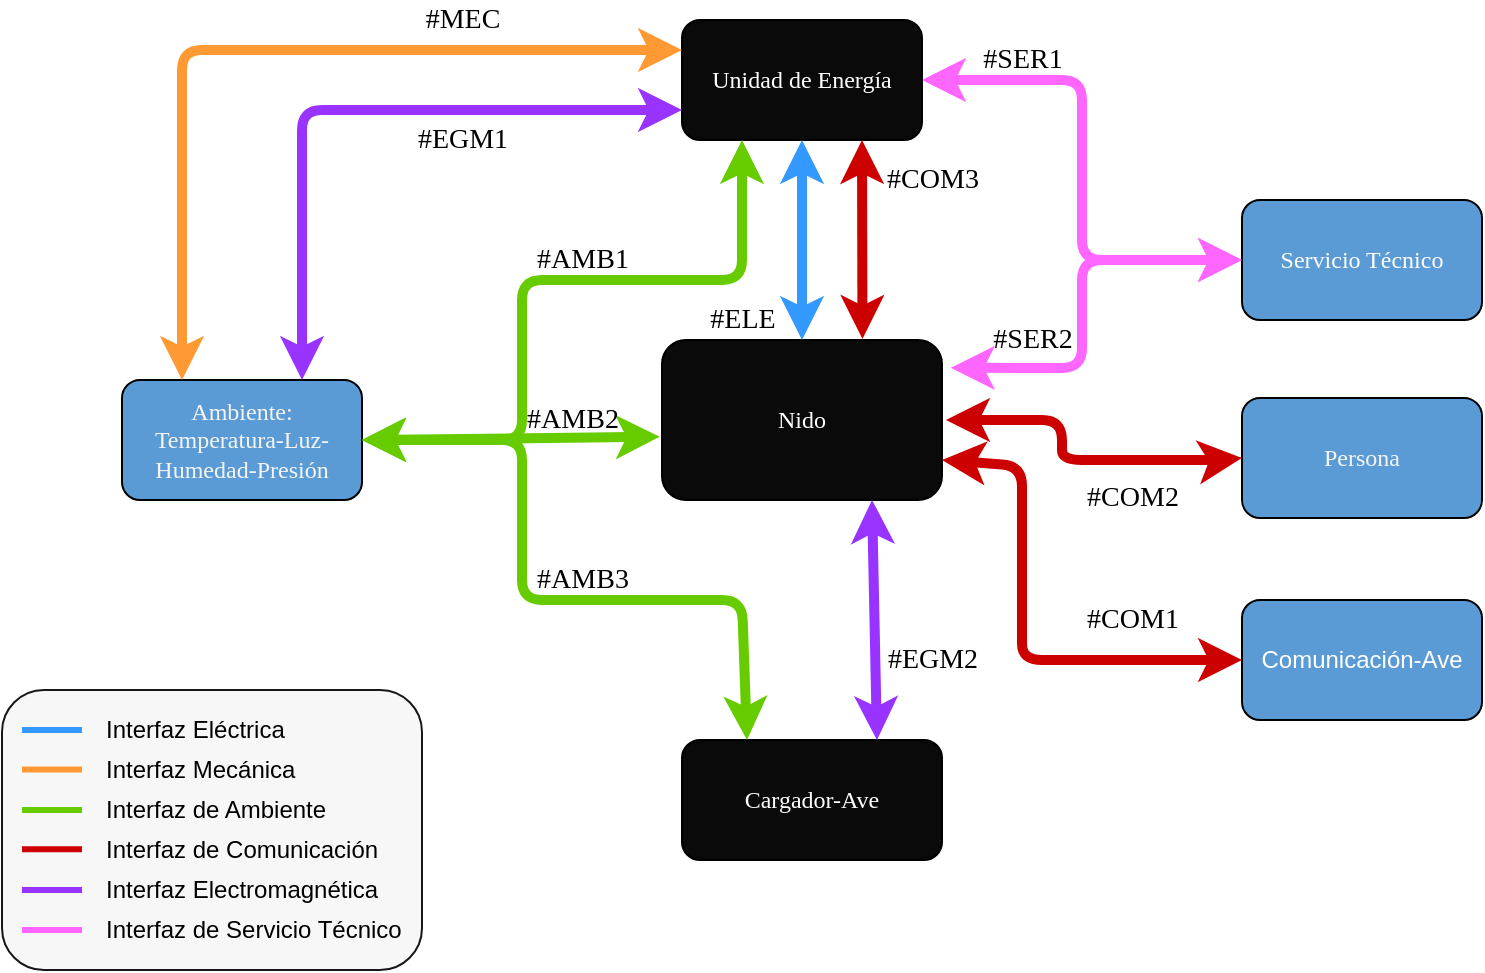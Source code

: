 <mxfile version="14.6.6" type="device"><diagram id="prtHgNgQTEPvFCAcTncT" name="Page-1"><mxGraphModel dx="1807" dy="554" grid="1" gridSize="10" guides="1" tooltips="1" connect="1" arrows="1" fold="1" page="1" pageScale="1" pageWidth="827" pageHeight="1169" math="0" shadow="0"><root><mxCell id="0"/><mxCell id="1" parent="0"/><mxCell id="FoZWJafzDrA2iEJfoOMl-11" value="" style="rounded=1;whiteSpace=wrap;html=1;fillColor=#F7F7F7;gradientColor=none;strokeColor=#171717;" parent="1" vertex="1"><mxGeometry x="-20" y="445" width="210" height="140" as="geometry"/></mxCell><mxCell id="g2b8cTnSpFu6AyGjp7k1-1" value="&lt;font color=&quot;#ffffff&quot; face=&quot;Calibri&quot;&gt;Nido&lt;/font&gt;" style="rounded=1;whiteSpace=wrap;html=1;fillColor=#0A0A0A;" parent="1" vertex="1"><mxGeometry x="310" y="270" width="140" height="80" as="geometry"/></mxCell><mxCell id="g2b8cTnSpFu6AyGjp7k1-2" value="&lt;div&gt;&lt;font color=&quot;#F5F5F5&quot; face=&quot;Calibri&quot;&gt;Ambiente:&lt;/font&gt;&lt;/div&gt;&lt;div&gt;&lt;font color=&quot;#F5F5F5&quot;&gt;&lt;font face=&quot;Calibri&quot;&gt;Temperatura-Luz-Humedad-Presión&lt;/font&gt;&lt;br&gt;&lt;/font&gt;&lt;/div&gt;" style="rounded=1;whiteSpace=wrap;html=1;fillColor=#5B9BD5;" parent="1" vertex="1"><mxGeometry x="40" y="290" width="120" height="60" as="geometry"/></mxCell><mxCell id="g2b8cTnSpFu6AyGjp7k1-3" value="&lt;font face=&quot;Calibri&quot; color=&quot;#ffffff&quot;&gt;Cargador-Ave&lt;br&gt;&lt;/font&gt;" style="rounded=1;whiteSpace=wrap;html=1;fillColor=#0A0A0A;" parent="1" vertex="1"><mxGeometry x="320" y="470" width="130" height="60" as="geometry"/></mxCell><mxCell id="g2b8cTnSpFu6AyGjp7k1-4" value="&lt;font color=&quot;#FFFFFF&quot; face=&quot;Calibri&quot;&gt;Unidad de Energía&lt;/font&gt;" style="rounded=1;whiteSpace=wrap;html=1;fillColor=#0A0A0A;" parent="1" vertex="1"><mxGeometry x="320" y="110" width="120" height="60" as="geometry"/></mxCell><mxCell id="g2b8cTnSpFu6AyGjp7k1-5" value="&lt;font color=&quot;#FFFFFF&quot;&gt;&lt;font face=&quot;Calibri&quot;&gt;Servicio Técnico&lt;/font&gt;&lt;br&gt;&lt;/font&gt;" style="rounded=1;whiteSpace=wrap;html=1;fillColor=#5B9BD5;" parent="1" vertex="1"><mxGeometry x="600" y="200" width="120" height="60" as="geometry"/></mxCell><mxCell id="g2b8cTnSpFu6AyGjp7k1-6" value="&lt;div&gt;&lt;font color=&quot;#F5F5F5&quot;&gt;&lt;font face=&quot;Calibri&quot;&gt;Persona&lt;/font&gt;&lt;br&gt;&lt;/font&gt;&lt;/div&gt;" style="rounded=1;whiteSpace=wrap;html=1;fillColor=#5B9BD5;" parent="1" vertex="1"><mxGeometry x="600" y="299" width="120" height="60" as="geometry"/></mxCell><mxCell id="g2b8cTnSpFu6AyGjp7k1-7" value="" style="endArrow=classic;startArrow=classic;html=1;entryX=0.5;entryY=1;entryDx=0;entryDy=0;exitX=0.5;exitY=0;exitDx=0;exitDy=0;strokeWidth=5;strokeColor=#3399FF;" parent="1" source="g2b8cTnSpFu6AyGjp7k1-1" target="g2b8cTnSpFu6AyGjp7k1-4" edge="1"><mxGeometry width="50" height="50" relative="1" as="geometry"><mxPoint x="390" y="420" as="sourcePoint"/><mxPoint x="440" y="370" as="targetPoint"/></mxGeometry></mxCell><mxCell id="g2b8cTnSpFu6AyGjp7k1-16" value="Interfaz Electromagnética" style="text;html=1;strokeColor=none;fillColor=none;align=left;verticalAlign=middle;whiteSpace=wrap;rounded=0;" parent="1" vertex="1"><mxGeometry x="30" y="535" width="140" height="20" as="geometry"/></mxCell><mxCell id="g2b8cTnSpFu6AyGjp7k1-21" value="" style="endArrow=classic;startArrow=classic;html=1;strokeWidth=5;exitX=1;exitY=0.5;exitDx=0;exitDy=0;strokeColor=#66CC00;entryX=-0.008;entryY=0.605;entryDx=0;entryDy=0;entryPerimeter=0;" parent="1" source="g2b8cTnSpFu6AyGjp7k1-2" target="g2b8cTnSpFu6AyGjp7k1-1" edge="1"><mxGeometry width="50" height="50" relative="1" as="geometry"><mxPoint x="140" y="350" as="sourcePoint"/><mxPoint x="238.26" y="320.04" as="targetPoint"/></mxGeometry></mxCell><mxCell id="g2b8cTnSpFu6AyGjp7k1-22" value="" style="endArrow=classic;startArrow=classic;html=1;strokeWidth=5;fillColor=#6a00ff;strokeColor=#9933FF;entryX=0;entryY=0.75;entryDx=0;entryDy=0;exitX=0.75;exitY=0;exitDx=0;exitDy=0;" parent="1" source="g2b8cTnSpFu6AyGjp7k1-2" target="g2b8cTnSpFu6AyGjp7k1-4" edge="1"><mxGeometry width="50" height="50" relative="1" as="geometry"><mxPoint x="83" y="270" as="sourcePoint"/><mxPoint x="236.23" y="159.77" as="targetPoint"/><Array as="points"><mxPoint x="130" y="155"/></Array></mxGeometry></mxCell><mxCell id="g2b8cTnSpFu6AyGjp7k1-23" value="" style="endArrow=classic;startArrow=classic;html=1;strokeWidth=5;fillColor=#f0a30a;strokeColor=#FF9933;entryX=0;entryY=0.25;entryDx=0;entryDy=0;exitX=0.25;exitY=0;exitDx=0;exitDy=0;" parent="1" source="g2b8cTnSpFu6AyGjp7k1-2" target="g2b8cTnSpFu6AyGjp7k1-4" edge="1"><mxGeometry width="50" height="50" relative="1" as="geometry"><mxPoint x="43" y="270" as="sourcePoint"/><mxPoint x="240" y="119.82" as="targetPoint"/><Array as="points"><mxPoint x="70" y="125"/></Array></mxGeometry></mxCell><mxCell id="g2b8cTnSpFu6AyGjp7k1-26" value="" style="endArrow=classic;startArrow=classic;html=1;strokeWidth=5;strokeColor=#FF66FF;exitX=0;exitY=0.5;exitDx=0;exitDy=0;" parent="1" source="g2b8cTnSpFu6AyGjp7k1-5" edge="1"><mxGeometry width="50" height="50" relative="1" as="geometry"><mxPoint x="600" y="140" as="sourcePoint"/><mxPoint x="440" y="140" as="targetPoint"/><Array as="points"><mxPoint x="520" y="230"/><mxPoint x="520" y="140"/></Array></mxGeometry></mxCell><mxCell id="g2b8cTnSpFu6AyGjp7k1-32" value="" style="endArrow=classic;startArrow=classic;html=1;strokeWidth=5;entryX=0.5;entryY=1;entryDx=0;entryDy=0;exitX=0.716;exitY=-0.007;exitDx=0;exitDy=0;strokeColor=#CC0000;exitPerimeter=0;" parent="1" source="g2b8cTnSpFu6AyGjp7k1-1" edge="1"><mxGeometry width="50" height="50" relative="1" as="geometry"><mxPoint x="409.94" y="265.05" as="sourcePoint"/><mxPoint x="410" y="170" as="targetPoint"/></mxGeometry></mxCell><mxCell id="g2b8cTnSpFu6AyGjp7k1-33" value="" style="endArrow=classic;startArrow=classic;html=1;strokeWidth=5;entryX=0;entryY=0.5;entryDx=0;entryDy=0;fillColor=#e51400;strokeColor=#CC0000;" parent="1" target="g2b8cTnSpFu6AyGjp7k1-6" edge="1"><mxGeometry width="50" height="50" relative="1" as="geometry"><mxPoint x="452" y="310" as="sourcePoint"/><mxPoint x="470" y="370" as="targetPoint"/><Array as="points"><mxPoint x="510" y="310"/><mxPoint x="510" y="330"/><mxPoint x="590" y="330"/></Array></mxGeometry></mxCell><mxCell id="LhoV5KDTjKm9cKpk6tw1-2" value="" style="endArrow=none;html=1;strokeWidth=3;strokeColor=#FF9933;" parent="1" edge="1"><mxGeometry width="50" height="50" relative="1" as="geometry"><mxPoint x="-10" y="484.8" as="sourcePoint"/><mxPoint x="20" y="484.8" as="targetPoint"/></mxGeometry></mxCell><mxCell id="LhoV5KDTjKm9cKpk6tw1-3" value="" style="endArrow=none;html=1;strokeWidth=3;strokeColor=#66CC00;" parent="1" edge="1"><mxGeometry width="50" height="50" relative="1" as="geometry"><mxPoint x="-10" y="505" as="sourcePoint"/><mxPoint x="20" y="505" as="targetPoint"/></mxGeometry></mxCell><mxCell id="LhoV5KDTjKm9cKpk6tw1-4" value="" style="endArrow=none;html=1;strokeWidth=3;strokeColor=#CC0000;" parent="1" edge="1"><mxGeometry width="50" height="50" relative="1" as="geometry"><mxPoint x="-10" y="524.6" as="sourcePoint"/><mxPoint x="20" y="524.6" as="targetPoint"/></mxGeometry></mxCell><mxCell id="LhoV5KDTjKm9cKpk6tw1-5" value="" style="endArrow=none;html=1;strokeWidth=3;strokeColor=#9933FF;" parent="1" edge="1"><mxGeometry width="50" height="50" relative="1" as="geometry"><mxPoint x="-10" y="545" as="sourcePoint"/><mxPoint x="20" y="545" as="targetPoint"/></mxGeometry></mxCell><mxCell id="LhoV5KDTjKm9cKpk6tw1-6" value="" style="endArrow=none;html=1;strokeWidth=3;strokeColor=#FF66FF;" parent="1" edge="1"><mxGeometry width="50" height="50" relative="1" as="geometry"><mxPoint x="-10" y="565" as="sourcePoint"/><mxPoint x="20" y="565" as="targetPoint"/></mxGeometry></mxCell><mxCell id="LhoV5KDTjKm9cKpk6tw1-7" value="Interfaz de Ambiente" style="text;html=1;strokeColor=none;fillColor=none;align=left;verticalAlign=middle;whiteSpace=wrap;rounded=0;" parent="1" vertex="1"><mxGeometry x="30" y="495" width="140" height="20" as="geometry"/></mxCell><mxCell id="LhoV5KDTjKm9cKpk6tw1-8" value="Interfaz Mecánica" style="text;html=1;strokeColor=none;fillColor=none;align=left;verticalAlign=middle;whiteSpace=wrap;rounded=0;" parent="1" vertex="1"><mxGeometry x="30" y="475" width="140" height="20" as="geometry"/></mxCell><mxCell id="LhoV5KDTjKm9cKpk6tw1-9" value="Interfaz de Servicio Técnico" style="text;html=1;strokeColor=none;fillColor=none;align=left;verticalAlign=middle;whiteSpace=wrap;rounded=0;" parent="1" vertex="1"><mxGeometry x="30" y="555" width="160" height="20" as="geometry"/></mxCell><mxCell id="LhoV5KDTjKm9cKpk6tw1-10" value="Interfaz de Comunicación" style="text;html=1;strokeColor=none;fillColor=none;align=left;verticalAlign=middle;whiteSpace=wrap;rounded=0;" parent="1" vertex="1"><mxGeometry x="30" y="515" width="150" height="20" as="geometry"/></mxCell><mxCell id="MyDgVUPTQJoPVccUkU_2-3" value="" style="endArrow=none;html=1;strokeWidth=3;strokeColor=#3399FF;" parent="1" edge="1"><mxGeometry width="50" height="50" relative="1" as="geometry"><mxPoint x="-10.0" y="465" as="sourcePoint"/><mxPoint x="20.0" y="465" as="targetPoint"/></mxGeometry></mxCell><mxCell id="MyDgVUPTQJoPVccUkU_2-4" value="Interfaz Eléctrica" style="text;html=1;strokeColor=none;fillColor=none;align=left;verticalAlign=middle;whiteSpace=wrap;rounded=0;" parent="1" vertex="1"><mxGeometry x="30" y="455" width="160" height="20" as="geometry"/></mxCell><mxCell id="MyDgVUPTQJoPVccUkU_2-5" value="" style="endArrow=classic;startArrow=classic;html=1;strokeWidth=5;exitX=1;exitY=0.5;exitDx=0;exitDy=0;strokeColor=#66CC00;entryX=0.25;entryY=1;entryDx=0;entryDy=0;" parent="1" source="g2b8cTnSpFu6AyGjp7k1-2" target="g2b8cTnSpFu6AyGjp7k1-4" edge="1"><mxGeometry width="50" height="50" relative="1" as="geometry"><mxPoint x="120" y="319.58" as="sourcePoint"/><mxPoint x="320" y="319.58" as="targetPoint"/><Array as="points"><mxPoint x="240" y="320"/><mxPoint x="240" y="240"/><mxPoint x="350" y="240"/></Array></mxGeometry></mxCell><mxCell id="MyDgVUPTQJoPVccUkU_2-6" value="" style="endArrow=classic;startArrow=classic;html=1;strokeWidth=5;exitX=1;exitY=0.5;exitDx=0;exitDy=0;strokeColor=#66CC00;entryX=0.25;entryY=0;entryDx=0;entryDy=0;" parent="1" source="g2b8cTnSpFu6AyGjp7k1-2" target="g2b8cTnSpFu6AyGjp7k1-3" edge="1"><mxGeometry width="50" height="50" relative="1" as="geometry"><mxPoint x="120" y="319.58" as="sourcePoint"/><mxPoint x="320" y="319.58" as="targetPoint"/><Array as="points"><mxPoint x="240" y="320"/><mxPoint x="240" y="400"/><mxPoint x="350" y="400"/></Array></mxGeometry></mxCell><mxCell id="MyDgVUPTQJoPVccUkU_2-8" value="" style="endArrow=classic;startArrow=classic;html=1;strokeWidth=5;strokeColor=#FF66FF;entryX=1.031;entryY=0.174;entryDx=0;entryDy=0;exitX=0;exitY=0.5;exitDx=0;exitDy=0;entryPerimeter=0;" parent="1" source="g2b8cTnSpFu6AyGjp7k1-5" edge="1" target="g2b8cTnSpFu6AyGjp7k1-1"><mxGeometry width="50" height="50" relative="1" as="geometry"><mxPoint x="600" y="200" as="sourcePoint"/><mxPoint x="440" y="305" as="targetPoint"/><Array as="points"><mxPoint x="520" y="230"/><mxPoint x="520" y="284"/></Array></mxGeometry></mxCell><mxCell id="MyDgVUPTQJoPVccUkU_2-9" value="&lt;font face=&quot;Calibri&quot; style=&quot;font-size: 14px&quot;&gt;#SER1&lt;/font&gt;" style="text;html=1;align=center;verticalAlign=middle;resizable=0;points=[];autosize=1;" parent="1" vertex="1"><mxGeometry x="465" y="120" width="50" height="20" as="geometry"/></mxCell><mxCell id="MyDgVUPTQJoPVccUkU_2-10" value="&lt;font face=&quot;Calibri&quot; style=&quot;font-size: 14px&quot;&gt;#COM2&lt;/font&gt;" style="text;html=1;align=center;verticalAlign=middle;resizable=0;points=[];autosize=1;" parent="1" vertex="1"><mxGeometry x="515" y="339" width="60" height="20" as="geometry"/></mxCell><mxCell id="MyDgVUPTQJoPVccUkU_2-12" value="&lt;font face=&quot;Calibri&quot; style=&quot;font-size: 14px&quot;&gt;#AMB3&lt;/font&gt;" style="text;html=1;align=center;verticalAlign=middle;resizable=0;points=[];autosize=1;" parent="1" vertex="1"><mxGeometry x="240" y="380" width="60" height="20" as="geometry"/></mxCell><mxCell id="MyDgVUPTQJoPVccUkU_2-13" value="&lt;font face=&quot;Calibri&quot; style=&quot;font-size: 14px&quot;&gt;#SER2&lt;/font&gt;" style="text;html=1;align=center;verticalAlign=middle;resizable=0;points=[];autosize=1;" parent="1" vertex="1"><mxGeometry x="470" y="260" width="50" height="20" as="geometry"/></mxCell><mxCell id="MyDgVUPTQJoPVccUkU_2-15" value="&lt;font face=&quot;Calibri&quot; style=&quot;font-size: 14px&quot;&gt;#AMB2&lt;/font&gt;" style="text;html=1;align=center;verticalAlign=middle;resizable=0;points=[];autosize=1;" parent="1" vertex="1"><mxGeometry x="235" y="300" width="60" height="20" as="geometry"/></mxCell><mxCell id="MyDgVUPTQJoPVccUkU_2-16" value="&lt;font face=&quot;Calibri&quot; style=&quot;font-size: 14px&quot;&gt;#AMB1&lt;/font&gt;" style="text;html=1;align=center;verticalAlign=middle;resizable=0;points=[];autosize=1;" parent="1" vertex="1"><mxGeometry x="240" y="220" width="60" height="20" as="geometry"/></mxCell><mxCell id="MyDgVUPTQJoPVccUkU_2-17" value="&lt;font face=&quot;Calibri&quot; style=&quot;font-size: 14px&quot;&gt;#EGM1&lt;/font&gt;" style="text;html=1;align=center;verticalAlign=middle;resizable=0;points=[];autosize=1;" parent="1" vertex="1"><mxGeometry x="180" y="160" width="60" height="20" as="geometry"/></mxCell><mxCell id="MyDgVUPTQJoPVccUkU_2-18" value="&lt;font face=&quot;Calibri&quot; style=&quot;font-size: 14px&quot;&gt;#MEC&lt;/font&gt;" style="text;html=1;align=center;verticalAlign=middle;resizable=0;points=[];autosize=1;" parent="1" vertex="1"><mxGeometry x="185" y="100" width="50" height="20" as="geometry"/></mxCell><mxCell id="MyDgVUPTQJoPVccUkU_2-19" value="&lt;font face=&quot;Calibri&quot;&gt;&lt;span style=&quot;font-size: 14px&quot;&gt;#COM3&lt;/span&gt;&lt;/font&gt;" style="text;html=1;align=center;verticalAlign=middle;resizable=0;points=[];autosize=1;" parent="1" vertex="1"><mxGeometry x="415" y="180" width="60" height="20" as="geometry"/></mxCell><mxCell id="MyDgVUPTQJoPVccUkU_2-20" value="&lt;font face=&quot;Calibri&quot; style=&quot;font-size: 14px&quot;&gt;#ELE&lt;/font&gt;" style="text;html=1;align=center;verticalAlign=middle;resizable=0;points=[];autosize=1;" parent="1" vertex="1"><mxGeometry x="330" y="250" width="40" height="20" as="geometry"/></mxCell><mxCell id="MyDgVUPTQJoPVccUkU_2-22" value="" style="endArrow=classic;startArrow=classic;html=1;strokeWidth=5;fillColor=#6a00ff;strokeColor=#9933FF;exitX=0.75;exitY=0;exitDx=0;exitDy=0;entryX=0.75;entryY=1;entryDx=0;entryDy=0;" parent="1" source="g2b8cTnSpFu6AyGjp7k1-3" target="g2b8cTnSpFu6AyGjp7k1-1" edge="1"><mxGeometry width="50" height="50" relative="1" as="geometry"><mxPoint x="440" y="447.5" as="sourcePoint"/><mxPoint x="630" y="313" as="targetPoint"/><Array as="points"/></mxGeometry></mxCell><mxCell id="MyDgVUPTQJoPVccUkU_2-23" value="&lt;font face=&quot;Calibri&quot; style=&quot;font-size: 14px&quot;&gt;#EGM2&lt;/font&gt;" style="text;html=1;align=center;verticalAlign=middle;resizable=0;points=[];autosize=1;" parent="1" vertex="1"><mxGeometry x="415" y="420" width="60" height="20" as="geometry"/></mxCell><mxCell id="pyPSRQPhn4TE1lXzqfoD-1" value="&lt;font color=&quot;#FFFFFF&quot;&gt;Comunicación-Ave&lt;br&gt;&lt;/font&gt;" style="rounded=1;whiteSpace=wrap;html=1;fillColor=#5B9BD5;" vertex="1" parent="1"><mxGeometry x="600" y="400" width="120" height="60" as="geometry"/></mxCell><mxCell id="pyPSRQPhn4TE1lXzqfoD-2" value="" style="endArrow=classic;startArrow=classic;html=1;strokeWidth=5;entryX=0;entryY=0.5;entryDx=0;entryDy=0;fillColor=#e51400;exitX=1;exitY=0.75;exitDx=0;exitDy=0;strokeColor=#CC0000;" edge="1" parent="1" source="g2b8cTnSpFu6AyGjp7k1-1" target="pyPSRQPhn4TE1lXzqfoD-1"><mxGeometry width="50" height="50" relative="1" as="geometry"><mxPoint x="440" y="359" as="sourcePoint"/><mxPoint x="620" y="384" as="targetPoint"/><Array as="points"><mxPoint x="490" y="333"/><mxPoint x="490" y="404"/><mxPoint x="490" y="430"/></Array></mxGeometry></mxCell><mxCell id="pyPSRQPhn4TE1lXzqfoD-4" value="&lt;font style=&quot;font-size: 14px&quot; face=&quot;Calibri&quot;&gt;#COM1&lt;/font&gt;" style="text;html=1;align=center;verticalAlign=middle;resizable=0;points=[];autosize=1;" vertex="1" parent="1"><mxGeometry x="515" y="400" width="60" height="20" as="geometry"/></mxCell></root></mxGraphModel></diagram></mxfile>